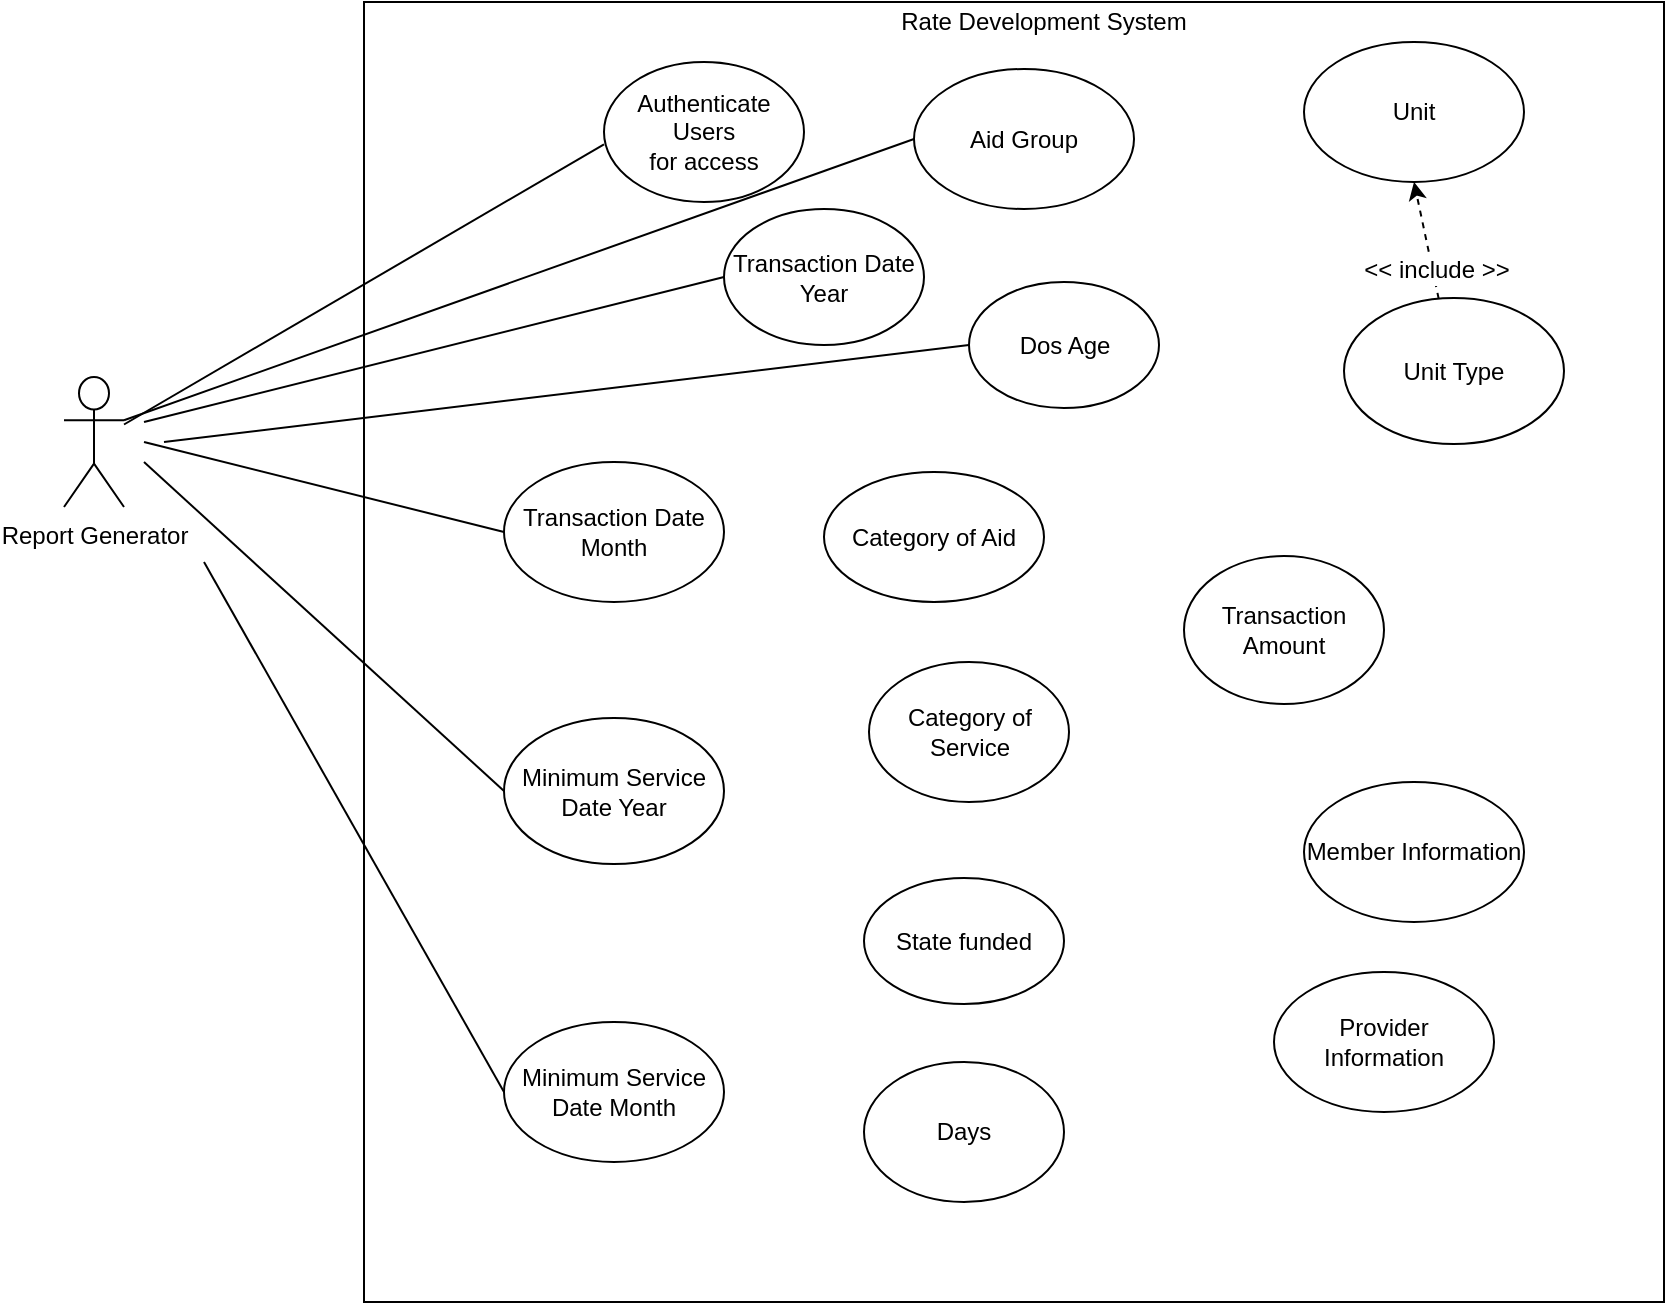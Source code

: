 <mxfile version="10.6.6" type="github"><diagram name="Page-1" id="58cdce13-f638-feb5-8d6f-7d28b1aa9fa0"><mxGraphModel dx="972" dy="653" grid="1" gridSize="10" guides="1" tooltips="1" connect="1" arrows="1" fold="1" page="1" pageScale="1" pageWidth="1100" pageHeight="850" background="#ffffff" math="0" shadow="0"><root><mxCell id="0"/><mxCell id="1" parent="0"/><mxCell id="d-hsaiZ8g-ONhvZN-5Sk-1" value="" style="whiteSpace=wrap;html=1;aspect=fixed;" parent="1" vertex="1"><mxGeometry x="230" y="140" width="650" height="650" as="geometry"/></mxCell><mxCell id="d-hsaiZ8g-ONhvZN-5Sk-2" value="Report Generator&lt;br&gt;&lt;br&gt;" style="shape=umlActor;verticalLabelPosition=bottom;labelBackgroundColor=#ffffff;verticalAlign=top;html=1;outlineConnect=0;" parent="1" vertex="1"><mxGeometry x="80" y="327.5" width="30" height="65" as="geometry"/></mxCell><mxCell id="d-hsaiZ8g-ONhvZN-5Sk-6" value="Authenticate Users&lt;br&gt;for access&lt;br&gt;" style="ellipse;whiteSpace=wrap;html=1;" parent="1" vertex="1"><mxGeometry x="350" y="170" width="100" height="70" as="geometry"/></mxCell><mxCell id="bxQIzE6sDBddUkr3MF1H-3" value="Rate Development System" style="text;html=1;strokeColor=none;fillColor=none;align=center;verticalAlign=middle;whiteSpace=wrap;rounded=0;" vertex="1" parent="1"><mxGeometry x="450" y="140" width="240" height="20" as="geometry"/></mxCell><mxCell id="bxQIzE6sDBddUkr3MF1H-4" value="" style="endArrow=none;html=1;entryX=0;entryY=0.588;entryDx=0;entryDy=0;entryPerimeter=0;" edge="1" parent="1" source="d-hsaiZ8g-ONhvZN-5Sk-2" target="d-hsaiZ8g-ONhvZN-5Sk-6"><mxGeometry width="50" height="50" relative="1" as="geometry"><mxPoint x="130" y="780" as="sourcePoint"/><mxPoint x="180" y="730" as="targetPoint"/></mxGeometry></mxCell><mxCell id="bxQIzE6sDBddUkr3MF1H-5" value="Transaction Date Year" style="ellipse;whiteSpace=wrap;html=1;" vertex="1" parent="1"><mxGeometry x="410" y="243.5" width="100" height="68" as="geometry"/></mxCell><mxCell id="bxQIzE6sDBddUkr3MF1H-6" value="Category of Aid" style="ellipse;whiteSpace=wrap;html=1;" vertex="1" parent="1"><mxGeometry x="460" y="375" width="110" height="65" as="geometry"/></mxCell><mxCell id="bxQIzE6sDBddUkr3MF1H-7" value="Transaction Amount" style="ellipse;whiteSpace=wrap;html=1;" vertex="1" parent="1"><mxGeometry x="640" y="417" width="100" height="74" as="geometry"/></mxCell><mxCell id="bxQIzE6sDBddUkr3MF1H-8" value="Transaction Date Month" style="ellipse;whiteSpace=wrap;html=1;" vertex="1" parent="1"><mxGeometry x="300" y="370" width="110" height="70" as="geometry"/></mxCell><mxCell id="bxQIzE6sDBddUkr3MF1H-9" value="Minimum Service Date Year&lt;br&gt;" style="ellipse;whiteSpace=wrap;html=1;" vertex="1" parent="1"><mxGeometry x="300" y="498" width="110" height="73" as="geometry"/></mxCell><mxCell id="bxQIzE6sDBddUkr3MF1H-10" value="Minimum Service Date Month" style="ellipse;whiteSpace=wrap;html=1;" vertex="1" parent="1"><mxGeometry x="300" y="650" width="110" height="70" as="geometry"/></mxCell><mxCell id="bxQIzE6sDBddUkr3MF1H-11" value="Aid Group" style="ellipse;whiteSpace=wrap;html=1;" vertex="1" parent="1"><mxGeometry x="505" y="173.5" width="110" height="70" as="geometry"/></mxCell><mxCell id="bxQIzE6sDBddUkr3MF1H-12" value="Dos Age" style="ellipse;whiteSpace=wrap;html=1;" vertex="1" parent="1"><mxGeometry x="532.5" y="280" width="95" height="63" as="geometry"/></mxCell><mxCell id="bxQIzE6sDBddUkr3MF1H-13" value="Category of Service" style="ellipse;whiteSpace=wrap;html=1;" vertex="1" parent="1"><mxGeometry x="482.5" y="470" width="100" height="70" as="geometry"/></mxCell><mxCell id="bxQIzE6sDBddUkr3MF1H-14" value="State funded" style="ellipse;whiteSpace=wrap;html=1;" vertex="1" parent="1"><mxGeometry x="480" y="578" width="100" height="63" as="geometry"/></mxCell><mxCell id="bxQIzE6sDBddUkr3MF1H-15" value="Unit Type" style="ellipse;whiteSpace=wrap;html=1;" vertex="1" parent="1"><mxGeometry x="720" y="288" width="110" height="73" as="geometry"/></mxCell><mxCell id="bxQIzE6sDBddUkr3MF1H-16" value="Unit" style="ellipse;whiteSpace=wrap;html=1;" vertex="1" parent="1"><mxGeometry x="700" y="160" width="110" height="70" as="geometry"/></mxCell><mxCell id="bxQIzE6sDBddUkr3MF1H-17" value="Days" style="ellipse;whiteSpace=wrap;html=1;" vertex="1" parent="1"><mxGeometry x="480" y="670" width="100" height="70" as="geometry"/></mxCell><mxCell id="bxQIzE6sDBddUkr3MF1H-18" value="Member Information" style="ellipse;whiteSpace=wrap;html=1;" vertex="1" parent="1"><mxGeometry x="700" y="530" width="110" height="70" as="geometry"/></mxCell><mxCell id="bxQIzE6sDBddUkr3MF1H-19" value="Provider Information" style="ellipse;whiteSpace=wrap;html=1;" vertex="1" parent="1"><mxGeometry x="685" y="625" width="110" height="70" as="geometry"/></mxCell><mxCell id="bxQIzE6sDBddUkr3MF1H-22" value="" style="endArrow=none;html=1;entryX=0;entryY=0.5;entryDx=0;entryDy=0;" edge="1" parent="1" target="bxQIzE6sDBddUkr3MF1H-5"><mxGeometry width="50" height="50" relative="1" as="geometry"><mxPoint x="120" y="350" as="sourcePoint"/><mxPoint x="100" y="810" as="targetPoint"/></mxGeometry></mxCell><mxCell id="bxQIzE6sDBddUkr3MF1H-23" value="" style="endArrow=none;html=1;entryX=0;entryY=0.5;entryDx=0;entryDy=0;" edge="1" parent="1" target="bxQIzE6sDBddUkr3MF1H-8"><mxGeometry width="50" height="50" relative="1" as="geometry"><mxPoint x="120" y="360" as="sourcePoint"/><mxPoint x="100" y="810" as="targetPoint"/></mxGeometry></mxCell><mxCell id="bxQIzE6sDBddUkr3MF1H-24" value="" style="endArrow=none;html=1;entryX=0;entryY=0.5;entryDx=0;entryDy=0;" edge="1" parent="1" target="bxQIzE6sDBddUkr3MF1H-9"><mxGeometry width="50" height="50" relative="1" as="geometry"><mxPoint x="120" y="370" as="sourcePoint"/><mxPoint x="100" y="810" as="targetPoint"/></mxGeometry></mxCell><mxCell id="bxQIzE6sDBddUkr3MF1H-25" value="" style="endArrow=none;html=1;entryX=0;entryY=0.5;entryDx=0;entryDy=0;" edge="1" parent="1" target="bxQIzE6sDBddUkr3MF1H-10"><mxGeometry width="50" height="50" relative="1" as="geometry"><mxPoint x="150" y="420" as="sourcePoint"/><mxPoint x="100" y="810" as="targetPoint"/></mxGeometry></mxCell><mxCell id="bxQIzE6sDBddUkr3MF1H-26" value="" style="endArrow=none;html=1;entryX=0;entryY=0.5;entryDx=0;entryDy=0;exitX=1;exitY=0.333;exitDx=0;exitDy=0;exitPerimeter=0;" edge="1" parent="1" source="d-hsaiZ8g-ONhvZN-5Sk-2" target="bxQIzE6sDBddUkr3MF1H-11"><mxGeometry width="50" height="50" relative="1" as="geometry"><mxPoint x="160" y="320" as="sourcePoint"/><mxPoint x="100" y="810" as="targetPoint"/></mxGeometry></mxCell><mxCell id="bxQIzE6sDBddUkr3MF1H-27" value="" style="endArrow=classic;html=1;entryX=0.5;entryY=1;entryDx=0;entryDy=0;dashed=1;" edge="1" parent="1" source="bxQIzE6sDBddUkr3MF1H-15" target="bxQIzE6sDBddUkr3MF1H-16"><mxGeometry width="50" height="50" relative="1" as="geometry"><mxPoint x="50" y="860" as="sourcePoint"/><mxPoint x="100" y="810" as="targetPoint"/></mxGeometry></mxCell><mxCell id="bxQIzE6sDBddUkr3MF1H-28" value="&amp;lt;&amp;lt; include &amp;gt;&amp;gt;" style="text;html=1;resizable=0;points=[];align=center;verticalAlign=middle;labelBackgroundColor=#ffffff;" vertex="1" connectable="0" parent="bxQIzE6sDBddUkr3MF1H-27"><mxGeometry x="-0.508" y="-1" relative="1" as="geometry"><mxPoint as="offset"/></mxGeometry></mxCell><mxCell id="bxQIzE6sDBddUkr3MF1H-29" value="" style="endArrow=none;html=1;entryX=0;entryY=0.5;entryDx=0;entryDy=0;rounded=0;" edge="1" parent="1" target="bxQIzE6sDBddUkr3MF1H-12"><mxGeometry width="50" height="50" relative="1" as="geometry"><mxPoint x="130" y="360" as="sourcePoint"/><mxPoint x="100" y="810" as="targetPoint"/></mxGeometry></mxCell></root></mxGraphModel></diagram></mxfile>
